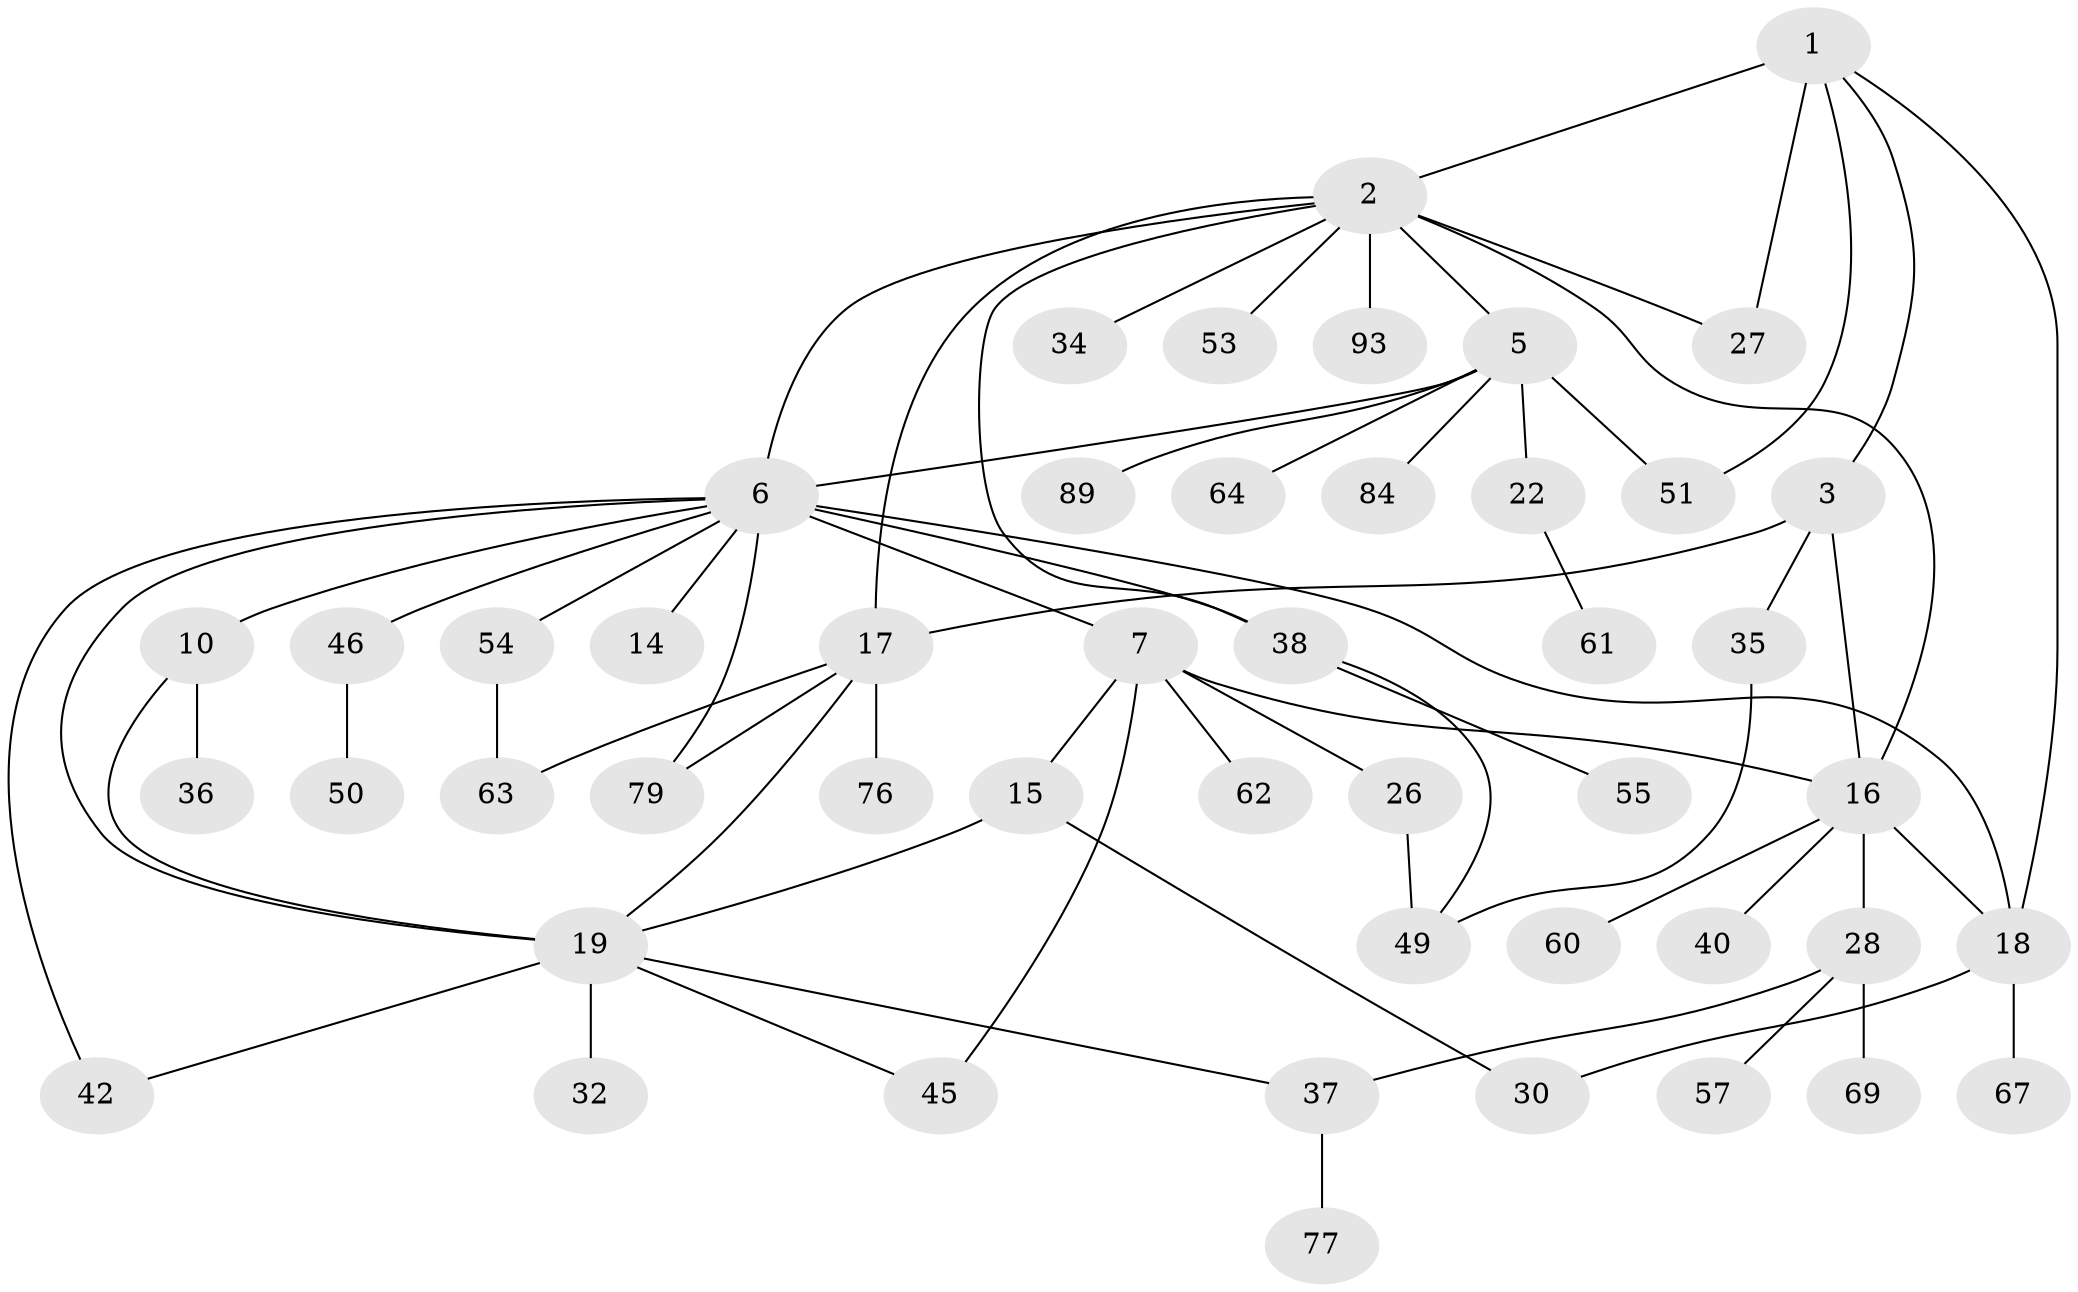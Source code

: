 // original degree distribution, {6: 0.03125, 7: 0.03125, 2: 0.3333333333333333, 5: 0.052083333333333336, 4: 0.11458333333333333, 3: 0.125, 1: 0.3125}
// Generated by graph-tools (version 1.1) at 2025/16/03/04/25 18:16:51]
// undirected, 48 vertices, 67 edges
graph export_dot {
graph [start="1"]
  node [color=gray90,style=filled];
  1;
  2 [super="+4"];
  3 [super="+11"];
  5 [super="+58+39"];
  6 [super="+78+12+56+9+24"];
  7 [super="+8"];
  10 [super="+20+25"];
  14;
  15 [super="+21+44"];
  16 [super="+29"];
  17 [super="+23"];
  18 [super="+85+87+95+71"];
  19 [super="+33"];
  22;
  26;
  27 [super="+72+83"];
  28;
  30;
  32;
  34;
  35;
  36 [super="+82"];
  37 [super="+66+81"];
  38 [super="+48"];
  40 [super="+65+80"];
  42;
  45;
  46 [super="+91"];
  49 [super="+75"];
  50;
  51;
  53;
  54 [super="+70"];
  55;
  57;
  60;
  61;
  62;
  63;
  64;
  67;
  69;
  76;
  77;
  79 [super="+90"];
  84;
  89;
  93;
  1 -- 2 [weight=2];
  1 -- 3;
  1 -- 18;
  1 -- 27;
  1 -- 51;
  2 -- 5;
  2 -- 34;
  2 -- 53;
  2 -- 93;
  2 -- 16;
  2 -- 17;
  2 -- 38;
  2 -- 6;
  2 -- 27;
  3 -- 16;
  3 -- 17;
  3 -- 35;
  5 -- 6 [weight=2];
  5 -- 22;
  5 -- 64;
  5 -- 89;
  5 -- 51;
  5 -- 84;
  6 -- 7;
  6 -- 46;
  6 -- 18;
  6 -- 79;
  6 -- 38 [weight=2];
  6 -- 19 [weight=2];
  6 -- 54;
  6 -- 10;
  6 -- 14;
  6 -- 42;
  7 -- 15;
  7 -- 45;
  7 -- 26;
  7 -- 62;
  7 -- 16;
  10 -- 36;
  10 -- 19;
  15 -- 19;
  15 -- 30;
  16 -- 28;
  16 -- 40;
  16 -- 18;
  16 -- 60;
  17 -- 63;
  17 -- 19;
  17 -- 76;
  17 -- 79;
  18 -- 67;
  18 -- 30;
  19 -- 32;
  19 -- 37;
  19 -- 42;
  19 -- 45;
  22 -- 61;
  26 -- 49;
  28 -- 57;
  28 -- 69;
  28 -- 37;
  35 -- 49;
  37 -- 77;
  38 -- 55;
  38 -- 49;
  46 -- 50;
  54 -- 63;
}
